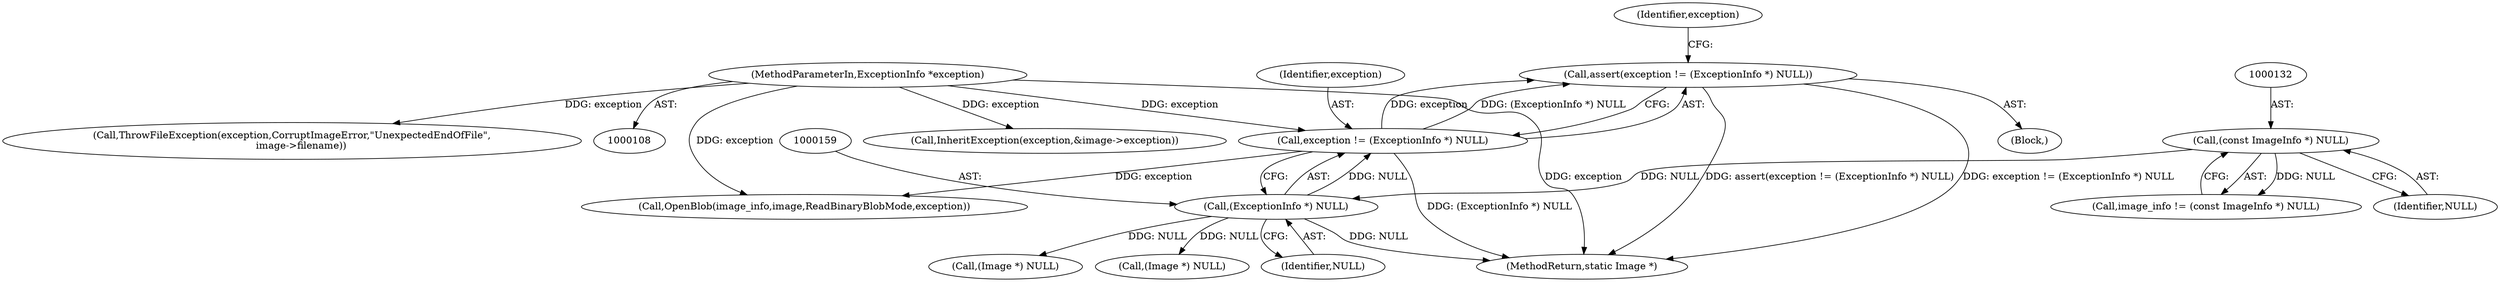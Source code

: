 digraph "0_ImageMagick_504ada82b6fa38a30c846c1c29116af7290decb2@API" {
"1000155" [label="(Call,assert(exception != (ExceptionInfo *) NULL))"];
"1000156" [label="(Call,exception != (ExceptionInfo *) NULL)"];
"1000110" [label="(MethodParameterIn,ExceptionInfo *exception)"];
"1000158" [label="(Call,(ExceptionInfo *) NULL)"];
"1000131" [label="(Call,(const ImageInfo *) NULL)"];
"1000173" [label="(Call,OpenBlob(image_info,image,ReadBinaryBlobMode,exception))"];
"1000133" [label="(Identifier,NULL)"];
"1000129" [label="(Call,image_info != (const ImageInfo *) NULL)"];
"1000157" [label="(Identifier,exception)"];
"1000535" [label="(Call,InheritException(exception,&image->exception))"];
"1000568" [label="(Call,ThrowFileException(exception,CorruptImageError,\"UnexpectedEndOfFile\",\n      image->filename))"];
"1000188" [label="(Call,(Image *) NULL)"];
"1000457" [label="(Call,(Image *) NULL)"];
"1000164" [label="(Identifier,exception)"];
"1000110" [label="(MethodParameterIn,ExceptionInfo *exception)"];
"1000582" [label="(MethodReturn,static Image *)"];
"1000111" [label="(Block,)"];
"1000156" [label="(Call,exception != (ExceptionInfo *) NULL)"];
"1000158" [label="(Call,(ExceptionInfo *) NULL)"];
"1000160" [label="(Identifier,NULL)"];
"1000155" [label="(Call,assert(exception != (ExceptionInfo *) NULL))"];
"1000131" [label="(Call,(const ImageInfo *) NULL)"];
"1000155" -> "1000111"  [label="AST: "];
"1000155" -> "1000156"  [label="CFG: "];
"1000156" -> "1000155"  [label="AST: "];
"1000164" -> "1000155"  [label="CFG: "];
"1000155" -> "1000582"  [label="DDG: assert(exception != (ExceptionInfo *) NULL)"];
"1000155" -> "1000582"  [label="DDG: exception != (ExceptionInfo *) NULL"];
"1000156" -> "1000155"  [label="DDG: exception"];
"1000156" -> "1000155"  [label="DDG: (ExceptionInfo *) NULL"];
"1000156" -> "1000158"  [label="CFG: "];
"1000157" -> "1000156"  [label="AST: "];
"1000158" -> "1000156"  [label="AST: "];
"1000156" -> "1000582"  [label="DDG: (ExceptionInfo *) NULL"];
"1000110" -> "1000156"  [label="DDG: exception"];
"1000158" -> "1000156"  [label="DDG: NULL"];
"1000156" -> "1000173"  [label="DDG: exception"];
"1000110" -> "1000108"  [label="AST: "];
"1000110" -> "1000582"  [label="DDG: exception"];
"1000110" -> "1000173"  [label="DDG: exception"];
"1000110" -> "1000535"  [label="DDG: exception"];
"1000110" -> "1000568"  [label="DDG: exception"];
"1000158" -> "1000160"  [label="CFG: "];
"1000159" -> "1000158"  [label="AST: "];
"1000160" -> "1000158"  [label="AST: "];
"1000158" -> "1000582"  [label="DDG: NULL"];
"1000131" -> "1000158"  [label="DDG: NULL"];
"1000158" -> "1000188"  [label="DDG: NULL"];
"1000158" -> "1000457"  [label="DDG: NULL"];
"1000131" -> "1000129"  [label="AST: "];
"1000131" -> "1000133"  [label="CFG: "];
"1000132" -> "1000131"  [label="AST: "];
"1000133" -> "1000131"  [label="AST: "];
"1000129" -> "1000131"  [label="CFG: "];
"1000131" -> "1000129"  [label="DDG: NULL"];
}
